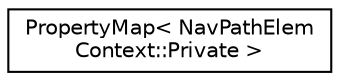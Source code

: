 digraph "Graphical Class Hierarchy"
{
 // LATEX_PDF_SIZE
  edge [fontname="Helvetica",fontsize="10",labelfontname="Helvetica",labelfontsize="10"];
  node [fontname="Helvetica",fontsize="10",shape=record];
  rankdir="LR";
  Node0 [label="PropertyMap\< NavPathElem\lContext::Private \>",height=0.2,width=0.4,color="black", fillcolor="white", style="filled",URL="$classPropertyMap.html",tooltip=" "];
}
